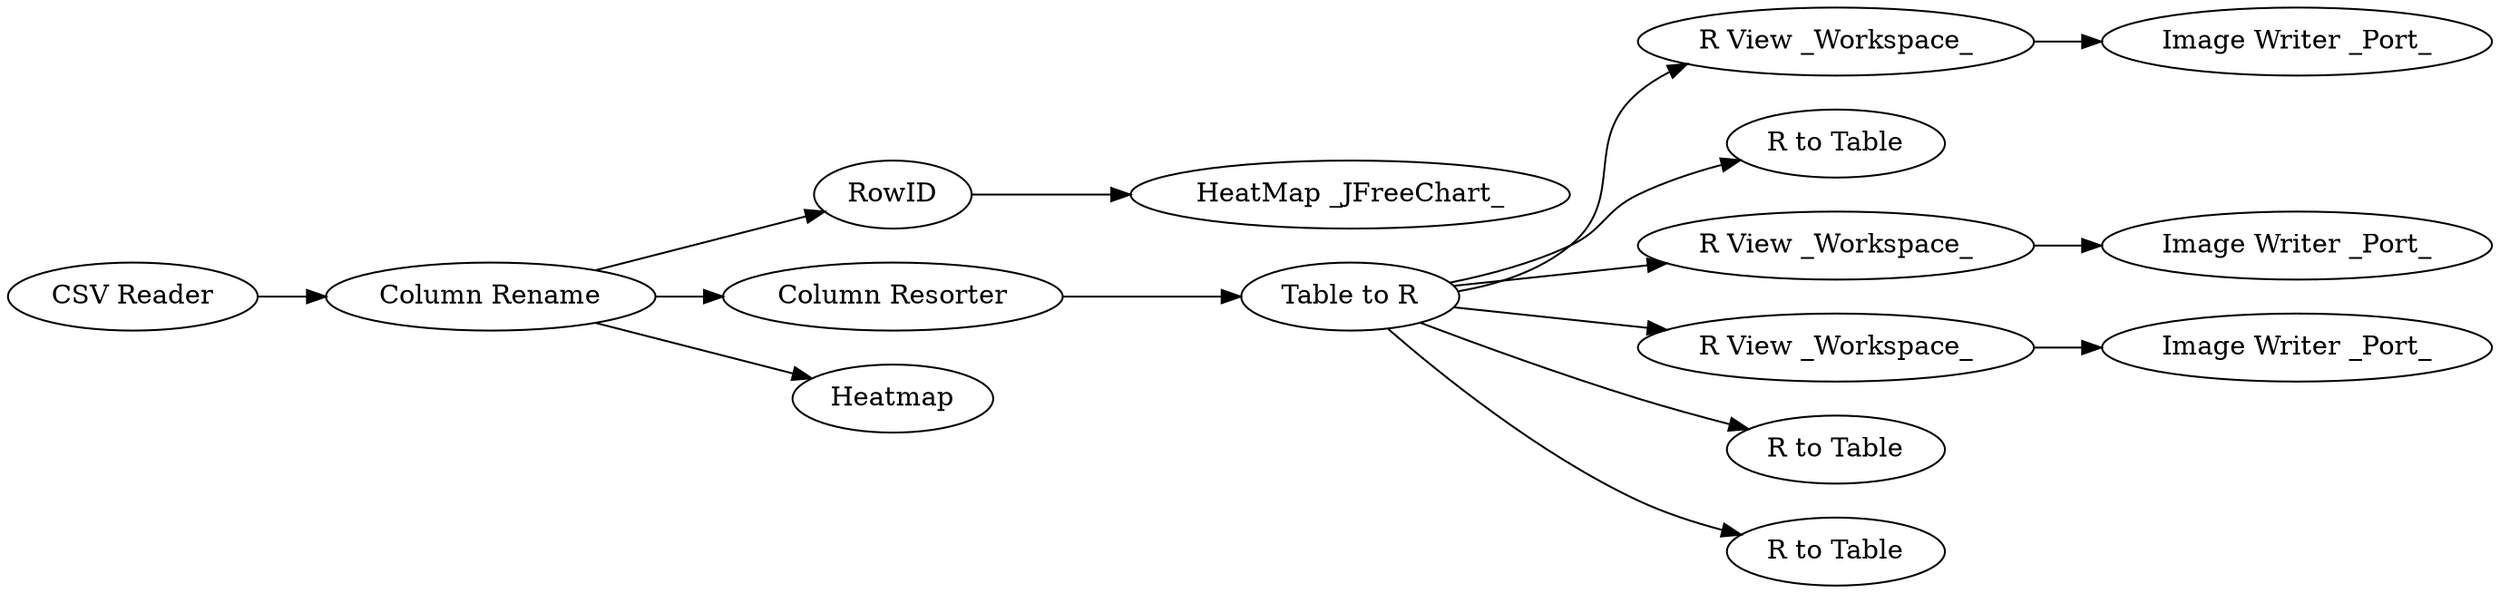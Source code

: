 digraph {
	188 -> 194
	167 -> 172
	168 -> 3
	167 -> 131
	167 -> 185
	192 -> 169
	191 -> 192
	167 -> 170
	169 -> 167
	167 -> 173
	131 -> 189
	185 -> 193
	167 -> 188
	192 -> 168
	192 -> 4
	170 [label="R to Table"]
	168 [label=RowID]
	167 [label="Table to R"]
	192 [label="Column Rename"]
	185 [label="R View _Workspace_"]
	189 [label="Image Writer _Port_"]
	169 [label="Column Resorter"]
	188 [label="R View _Workspace_"]
	173 [label="R to Table"]
	191 [label="CSV Reader"]
	131 [label="R View _Workspace_"]
	4 [label=Heatmap]
	193 [label="Image Writer _Port_"]
	194 [label="Image Writer _Port_"]
	172 [label="R to Table"]
	3 [label="HeatMap _JFreeChart_"]
	rankdir=LR
}
